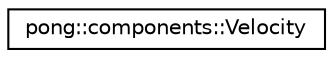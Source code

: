 digraph "Graphical Class Hierarchy"
{
 // LATEX_PDF_SIZE
  edge [fontname="Helvetica",fontsize="10",labelfontname="Helvetica",labelfontsize="10"];
  node [fontname="Helvetica",fontsize="10",shape=record];
  rankdir="LR";
  Node0 [label="pong::components::Velocity",height=0.2,width=0.4,color="black", fillcolor="white", style="filled",URL="$structpong_1_1components_1_1_velocity.html",tooltip=" "];
}
